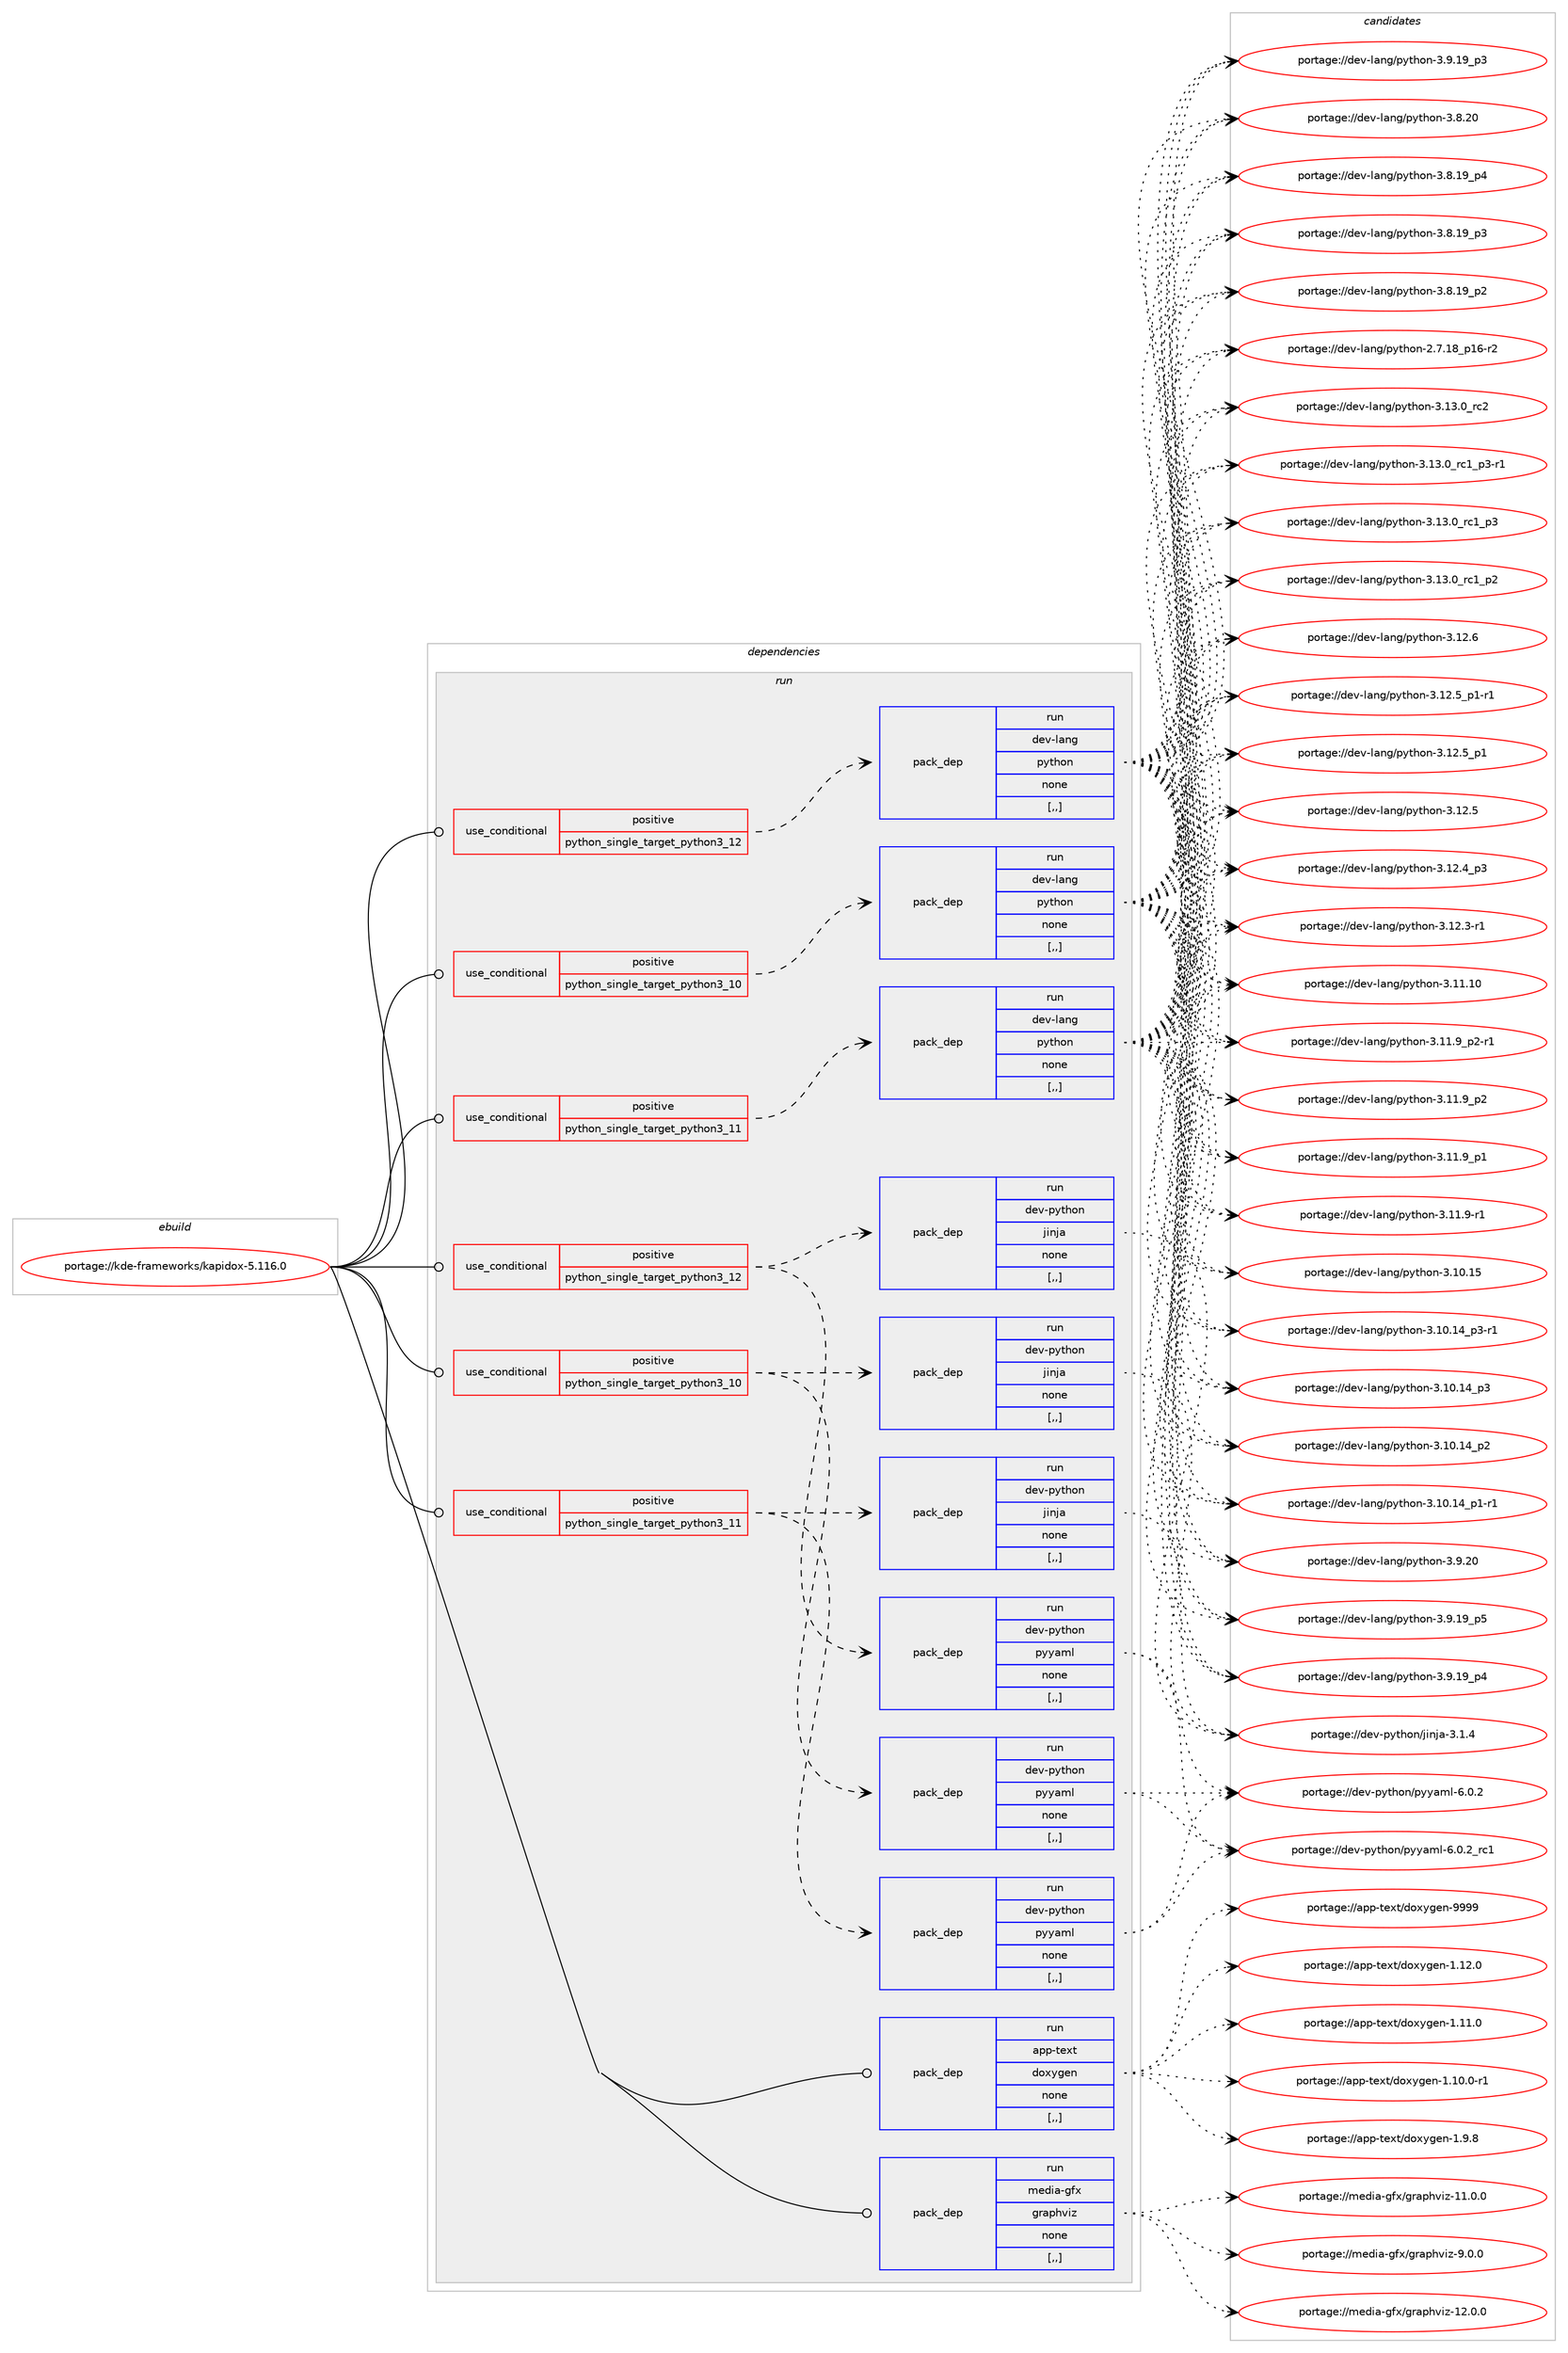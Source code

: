 digraph prolog {

# *************
# Graph options
# *************

newrank=true;
concentrate=true;
compound=true;
graph [rankdir=LR,fontname=Helvetica,fontsize=10,ranksep=1.5];#, ranksep=2.5, nodesep=0.2];
edge  [arrowhead=vee];
node  [fontname=Helvetica,fontsize=10];

# **********
# The ebuild
# **********

subgraph cluster_leftcol {
color=gray;
label=<<i>ebuild</i>>;
id [label="portage://kde-frameworks/kapidox-5.116.0", color=red, width=4, href="../kde-frameworks/kapidox-5.116.0.svg"];
}

# ****************
# The dependencies
# ****************

subgraph cluster_midcol {
color=gray;
label=<<i>dependencies</i>>;
subgraph cluster_compile {
fillcolor="#eeeeee";
style=filled;
label=<<i>compile</i>>;
}
subgraph cluster_compileandrun {
fillcolor="#eeeeee";
style=filled;
label=<<i>compile and run</i>>;
}
subgraph cluster_run {
fillcolor="#eeeeee";
style=filled;
label=<<i>run</i>>;
subgraph cond199519 {
dependency765642 [label=<<TABLE BORDER="0" CELLBORDER="1" CELLSPACING="0" CELLPADDING="4"><TR><TD ROWSPAN="3" CELLPADDING="10">use_conditional</TD></TR><TR><TD>positive</TD></TR><TR><TD>python_single_target_python3_10</TD></TR></TABLE>>, shape=none, color=red];
subgraph pack560410 {
dependency765643 [label=<<TABLE BORDER="0" CELLBORDER="1" CELLSPACING="0" CELLPADDING="4" WIDTH="220"><TR><TD ROWSPAN="6" CELLPADDING="30">pack_dep</TD></TR><TR><TD WIDTH="110">run</TD></TR><TR><TD>dev-lang</TD></TR><TR><TD>python</TD></TR><TR><TD>none</TD></TR><TR><TD>[,,]</TD></TR></TABLE>>, shape=none, color=blue];
}
dependency765642:e -> dependency765643:w [weight=20,style="dashed",arrowhead="vee"];
}
id:e -> dependency765642:w [weight=20,style="solid",arrowhead="odot"];
subgraph cond199520 {
dependency765644 [label=<<TABLE BORDER="0" CELLBORDER="1" CELLSPACING="0" CELLPADDING="4"><TR><TD ROWSPAN="3" CELLPADDING="10">use_conditional</TD></TR><TR><TD>positive</TD></TR><TR><TD>python_single_target_python3_10</TD></TR></TABLE>>, shape=none, color=red];
subgraph pack560411 {
dependency765645 [label=<<TABLE BORDER="0" CELLBORDER="1" CELLSPACING="0" CELLPADDING="4" WIDTH="220"><TR><TD ROWSPAN="6" CELLPADDING="30">pack_dep</TD></TR><TR><TD WIDTH="110">run</TD></TR><TR><TD>dev-python</TD></TR><TR><TD>jinja</TD></TR><TR><TD>none</TD></TR><TR><TD>[,,]</TD></TR></TABLE>>, shape=none, color=blue];
}
dependency765644:e -> dependency765645:w [weight=20,style="dashed",arrowhead="vee"];
subgraph pack560412 {
dependency765646 [label=<<TABLE BORDER="0" CELLBORDER="1" CELLSPACING="0" CELLPADDING="4" WIDTH="220"><TR><TD ROWSPAN="6" CELLPADDING="30">pack_dep</TD></TR><TR><TD WIDTH="110">run</TD></TR><TR><TD>dev-python</TD></TR><TR><TD>pyyaml</TD></TR><TR><TD>none</TD></TR><TR><TD>[,,]</TD></TR></TABLE>>, shape=none, color=blue];
}
dependency765644:e -> dependency765646:w [weight=20,style="dashed",arrowhead="vee"];
}
id:e -> dependency765644:w [weight=20,style="solid",arrowhead="odot"];
subgraph cond199521 {
dependency765647 [label=<<TABLE BORDER="0" CELLBORDER="1" CELLSPACING="0" CELLPADDING="4"><TR><TD ROWSPAN="3" CELLPADDING="10">use_conditional</TD></TR><TR><TD>positive</TD></TR><TR><TD>python_single_target_python3_11</TD></TR></TABLE>>, shape=none, color=red];
subgraph pack560413 {
dependency765648 [label=<<TABLE BORDER="0" CELLBORDER="1" CELLSPACING="0" CELLPADDING="4" WIDTH="220"><TR><TD ROWSPAN="6" CELLPADDING="30">pack_dep</TD></TR><TR><TD WIDTH="110">run</TD></TR><TR><TD>dev-lang</TD></TR><TR><TD>python</TD></TR><TR><TD>none</TD></TR><TR><TD>[,,]</TD></TR></TABLE>>, shape=none, color=blue];
}
dependency765647:e -> dependency765648:w [weight=20,style="dashed",arrowhead="vee"];
}
id:e -> dependency765647:w [weight=20,style="solid",arrowhead="odot"];
subgraph cond199522 {
dependency765649 [label=<<TABLE BORDER="0" CELLBORDER="1" CELLSPACING="0" CELLPADDING="4"><TR><TD ROWSPAN="3" CELLPADDING="10">use_conditional</TD></TR><TR><TD>positive</TD></TR><TR><TD>python_single_target_python3_11</TD></TR></TABLE>>, shape=none, color=red];
subgraph pack560414 {
dependency765650 [label=<<TABLE BORDER="0" CELLBORDER="1" CELLSPACING="0" CELLPADDING="4" WIDTH="220"><TR><TD ROWSPAN="6" CELLPADDING="30">pack_dep</TD></TR><TR><TD WIDTH="110">run</TD></TR><TR><TD>dev-python</TD></TR><TR><TD>jinja</TD></TR><TR><TD>none</TD></TR><TR><TD>[,,]</TD></TR></TABLE>>, shape=none, color=blue];
}
dependency765649:e -> dependency765650:w [weight=20,style="dashed",arrowhead="vee"];
subgraph pack560415 {
dependency765651 [label=<<TABLE BORDER="0" CELLBORDER="1" CELLSPACING="0" CELLPADDING="4" WIDTH="220"><TR><TD ROWSPAN="6" CELLPADDING="30">pack_dep</TD></TR><TR><TD WIDTH="110">run</TD></TR><TR><TD>dev-python</TD></TR><TR><TD>pyyaml</TD></TR><TR><TD>none</TD></TR><TR><TD>[,,]</TD></TR></TABLE>>, shape=none, color=blue];
}
dependency765649:e -> dependency765651:w [weight=20,style="dashed",arrowhead="vee"];
}
id:e -> dependency765649:w [weight=20,style="solid",arrowhead="odot"];
subgraph cond199523 {
dependency765652 [label=<<TABLE BORDER="0" CELLBORDER="1" CELLSPACING="0" CELLPADDING="4"><TR><TD ROWSPAN="3" CELLPADDING="10">use_conditional</TD></TR><TR><TD>positive</TD></TR><TR><TD>python_single_target_python3_12</TD></TR></TABLE>>, shape=none, color=red];
subgraph pack560416 {
dependency765653 [label=<<TABLE BORDER="0" CELLBORDER="1" CELLSPACING="0" CELLPADDING="4" WIDTH="220"><TR><TD ROWSPAN="6" CELLPADDING="30">pack_dep</TD></TR><TR><TD WIDTH="110">run</TD></TR><TR><TD>dev-lang</TD></TR><TR><TD>python</TD></TR><TR><TD>none</TD></TR><TR><TD>[,,]</TD></TR></TABLE>>, shape=none, color=blue];
}
dependency765652:e -> dependency765653:w [weight=20,style="dashed",arrowhead="vee"];
}
id:e -> dependency765652:w [weight=20,style="solid",arrowhead="odot"];
subgraph cond199524 {
dependency765654 [label=<<TABLE BORDER="0" CELLBORDER="1" CELLSPACING="0" CELLPADDING="4"><TR><TD ROWSPAN="3" CELLPADDING="10">use_conditional</TD></TR><TR><TD>positive</TD></TR><TR><TD>python_single_target_python3_12</TD></TR></TABLE>>, shape=none, color=red];
subgraph pack560417 {
dependency765655 [label=<<TABLE BORDER="0" CELLBORDER="1" CELLSPACING="0" CELLPADDING="4" WIDTH="220"><TR><TD ROWSPAN="6" CELLPADDING="30">pack_dep</TD></TR><TR><TD WIDTH="110">run</TD></TR><TR><TD>dev-python</TD></TR><TR><TD>jinja</TD></TR><TR><TD>none</TD></TR><TR><TD>[,,]</TD></TR></TABLE>>, shape=none, color=blue];
}
dependency765654:e -> dependency765655:w [weight=20,style="dashed",arrowhead="vee"];
subgraph pack560418 {
dependency765656 [label=<<TABLE BORDER="0" CELLBORDER="1" CELLSPACING="0" CELLPADDING="4" WIDTH="220"><TR><TD ROWSPAN="6" CELLPADDING="30">pack_dep</TD></TR><TR><TD WIDTH="110">run</TD></TR><TR><TD>dev-python</TD></TR><TR><TD>pyyaml</TD></TR><TR><TD>none</TD></TR><TR><TD>[,,]</TD></TR></TABLE>>, shape=none, color=blue];
}
dependency765654:e -> dependency765656:w [weight=20,style="dashed",arrowhead="vee"];
}
id:e -> dependency765654:w [weight=20,style="solid",arrowhead="odot"];
subgraph pack560419 {
dependency765657 [label=<<TABLE BORDER="0" CELLBORDER="1" CELLSPACING="0" CELLPADDING="4" WIDTH="220"><TR><TD ROWSPAN="6" CELLPADDING="30">pack_dep</TD></TR><TR><TD WIDTH="110">run</TD></TR><TR><TD>app-text</TD></TR><TR><TD>doxygen</TD></TR><TR><TD>none</TD></TR><TR><TD>[,,]</TD></TR></TABLE>>, shape=none, color=blue];
}
id:e -> dependency765657:w [weight=20,style="solid",arrowhead="odot"];
subgraph pack560420 {
dependency765658 [label=<<TABLE BORDER="0" CELLBORDER="1" CELLSPACING="0" CELLPADDING="4" WIDTH="220"><TR><TD ROWSPAN="6" CELLPADDING="30">pack_dep</TD></TR><TR><TD WIDTH="110">run</TD></TR><TR><TD>media-gfx</TD></TR><TR><TD>graphviz</TD></TR><TR><TD>none</TD></TR><TR><TD>[,,]</TD></TR></TABLE>>, shape=none, color=blue];
}
id:e -> dependency765658:w [weight=20,style="solid",arrowhead="odot"];
}
}

# **************
# The candidates
# **************

subgraph cluster_choices {
rank=same;
color=gray;
label=<<i>candidates</i>>;

subgraph choice560410 {
color=black;
nodesep=1;
choice10010111845108971101034711212111610411111045514649514648951149950 [label="portage://dev-lang/python-3.13.0_rc2", color=red, width=4,href="../dev-lang/python-3.13.0_rc2.svg"];
choice1001011184510897110103471121211161041111104551464951464895114994995112514511449 [label="portage://dev-lang/python-3.13.0_rc1_p3-r1", color=red, width=4,href="../dev-lang/python-3.13.0_rc1_p3-r1.svg"];
choice100101118451089711010347112121116104111110455146495146489511499499511251 [label="portage://dev-lang/python-3.13.0_rc1_p3", color=red, width=4,href="../dev-lang/python-3.13.0_rc1_p3.svg"];
choice100101118451089711010347112121116104111110455146495146489511499499511250 [label="portage://dev-lang/python-3.13.0_rc1_p2", color=red, width=4,href="../dev-lang/python-3.13.0_rc1_p2.svg"];
choice10010111845108971101034711212111610411111045514649504654 [label="portage://dev-lang/python-3.12.6", color=red, width=4,href="../dev-lang/python-3.12.6.svg"];
choice1001011184510897110103471121211161041111104551464950465395112494511449 [label="portage://dev-lang/python-3.12.5_p1-r1", color=red, width=4,href="../dev-lang/python-3.12.5_p1-r1.svg"];
choice100101118451089711010347112121116104111110455146495046539511249 [label="portage://dev-lang/python-3.12.5_p1", color=red, width=4,href="../dev-lang/python-3.12.5_p1.svg"];
choice10010111845108971101034711212111610411111045514649504653 [label="portage://dev-lang/python-3.12.5", color=red, width=4,href="../dev-lang/python-3.12.5.svg"];
choice100101118451089711010347112121116104111110455146495046529511251 [label="portage://dev-lang/python-3.12.4_p3", color=red, width=4,href="../dev-lang/python-3.12.4_p3.svg"];
choice100101118451089711010347112121116104111110455146495046514511449 [label="portage://dev-lang/python-3.12.3-r1", color=red, width=4,href="../dev-lang/python-3.12.3-r1.svg"];
choice1001011184510897110103471121211161041111104551464949464948 [label="portage://dev-lang/python-3.11.10", color=red, width=4,href="../dev-lang/python-3.11.10.svg"];
choice1001011184510897110103471121211161041111104551464949465795112504511449 [label="portage://dev-lang/python-3.11.9_p2-r1", color=red, width=4,href="../dev-lang/python-3.11.9_p2-r1.svg"];
choice100101118451089711010347112121116104111110455146494946579511250 [label="portage://dev-lang/python-3.11.9_p2", color=red, width=4,href="../dev-lang/python-3.11.9_p2.svg"];
choice100101118451089711010347112121116104111110455146494946579511249 [label="portage://dev-lang/python-3.11.9_p1", color=red, width=4,href="../dev-lang/python-3.11.9_p1.svg"];
choice100101118451089711010347112121116104111110455146494946574511449 [label="portage://dev-lang/python-3.11.9-r1", color=red, width=4,href="../dev-lang/python-3.11.9-r1.svg"];
choice1001011184510897110103471121211161041111104551464948464953 [label="portage://dev-lang/python-3.10.15", color=red, width=4,href="../dev-lang/python-3.10.15.svg"];
choice100101118451089711010347112121116104111110455146494846495295112514511449 [label="portage://dev-lang/python-3.10.14_p3-r1", color=red, width=4,href="../dev-lang/python-3.10.14_p3-r1.svg"];
choice10010111845108971101034711212111610411111045514649484649529511251 [label="portage://dev-lang/python-3.10.14_p3", color=red, width=4,href="../dev-lang/python-3.10.14_p3.svg"];
choice10010111845108971101034711212111610411111045514649484649529511250 [label="portage://dev-lang/python-3.10.14_p2", color=red, width=4,href="../dev-lang/python-3.10.14_p2.svg"];
choice100101118451089711010347112121116104111110455146494846495295112494511449 [label="portage://dev-lang/python-3.10.14_p1-r1", color=red, width=4,href="../dev-lang/python-3.10.14_p1-r1.svg"];
choice10010111845108971101034711212111610411111045514657465048 [label="portage://dev-lang/python-3.9.20", color=red, width=4,href="../dev-lang/python-3.9.20.svg"];
choice100101118451089711010347112121116104111110455146574649579511253 [label="portage://dev-lang/python-3.9.19_p5", color=red, width=4,href="../dev-lang/python-3.9.19_p5.svg"];
choice100101118451089711010347112121116104111110455146574649579511252 [label="portage://dev-lang/python-3.9.19_p4", color=red, width=4,href="../dev-lang/python-3.9.19_p4.svg"];
choice100101118451089711010347112121116104111110455146574649579511251 [label="portage://dev-lang/python-3.9.19_p3", color=red, width=4,href="../dev-lang/python-3.9.19_p3.svg"];
choice10010111845108971101034711212111610411111045514656465048 [label="portage://dev-lang/python-3.8.20", color=red, width=4,href="../dev-lang/python-3.8.20.svg"];
choice100101118451089711010347112121116104111110455146564649579511252 [label="portage://dev-lang/python-3.8.19_p4", color=red, width=4,href="../dev-lang/python-3.8.19_p4.svg"];
choice100101118451089711010347112121116104111110455146564649579511251 [label="portage://dev-lang/python-3.8.19_p3", color=red, width=4,href="../dev-lang/python-3.8.19_p3.svg"];
choice100101118451089711010347112121116104111110455146564649579511250 [label="portage://dev-lang/python-3.8.19_p2", color=red, width=4,href="../dev-lang/python-3.8.19_p2.svg"];
choice100101118451089711010347112121116104111110455046554649569511249544511450 [label="portage://dev-lang/python-2.7.18_p16-r2", color=red, width=4,href="../dev-lang/python-2.7.18_p16-r2.svg"];
dependency765643:e -> choice10010111845108971101034711212111610411111045514649514648951149950:w [style=dotted,weight="100"];
dependency765643:e -> choice1001011184510897110103471121211161041111104551464951464895114994995112514511449:w [style=dotted,weight="100"];
dependency765643:e -> choice100101118451089711010347112121116104111110455146495146489511499499511251:w [style=dotted,weight="100"];
dependency765643:e -> choice100101118451089711010347112121116104111110455146495146489511499499511250:w [style=dotted,weight="100"];
dependency765643:e -> choice10010111845108971101034711212111610411111045514649504654:w [style=dotted,weight="100"];
dependency765643:e -> choice1001011184510897110103471121211161041111104551464950465395112494511449:w [style=dotted,weight="100"];
dependency765643:e -> choice100101118451089711010347112121116104111110455146495046539511249:w [style=dotted,weight="100"];
dependency765643:e -> choice10010111845108971101034711212111610411111045514649504653:w [style=dotted,weight="100"];
dependency765643:e -> choice100101118451089711010347112121116104111110455146495046529511251:w [style=dotted,weight="100"];
dependency765643:e -> choice100101118451089711010347112121116104111110455146495046514511449:w [style=dotted,weight="100"];
dependency765643:e -> choice1001011184510897110103471121211161041111104551464949464948:w [style=dotted,weight="100"];
dependency765643:e -> choice1001011184510897110103471121211161041111104551464949465795112504511449:w [style=dotted,weight="100"];
dependency765643:e -> choice100101118451089711010347112121116104111110455146494946579511250:w [style=dotted,weight="100"];
dependency765643:e -> choice100101118451089711010347112121116104111110455146494946579511249:w [style=dotted,weight="100"];
dependency765643:e -> choice100101118451089711010347112121116104111110455146494946574511449:w [style=dotted,weight="100"];
dependency765643:e -> choice1001011184510897110103471121211161041111104551464948464953:w [style=dotted,weight="100"];
dependency765643:e -> choice100101118451089711010347112121116104111110455146494846495295112514511449:w [style=dotted,weight="100"];
dependency765643:e -> choice10010111845108971101034711212111610411111045514649484649529511251:w [style=dotted,weight="100"];
dependency765643:e -> choice10010111845108971101034711212111610411111045514649484649529511250:w [style=dotted,weight="100"];
dependency765643:e -> choice100101118451089711010347112121116104111110455146494846495295112494511449:w [style=dotted,weight="100"];
dependency765643:e -> choice10010111845108971101034711212111610411111045514657465048:w [style=dotted,weight="100"];
dependency765643:e -> choice100101118451089711010347112121116104111110455146574649579511253:w [style=dotted,weight="100"];
dependency765643:e -> choice100101118451089711010347112121116104111110455146574649579511252:w [style=dotted,weight="100"];
dependency765643:e -> choice100101118451089711010347112121116104111110455146574649579511251:w [style=dotted,weight="100"];
dependency765643:e -> choice10010111845108971101034711212111610411111045514656465048:w [style=dotted,weight="100"];
dependency765643:e -> choice100101118451089711010347112121116104111110455146564649579511252:w [style=dotted,weight="100"];
dependency765643:e -> choice100101118451089711010347112121116104111110455146564649579511251:w [style=dotted,weight="100"];
dependency765643:e -> choice100101118451089711010347112121116104111110455146564649579511250:w [style=dotted,weight="100"];
dependency765643:e -> choice100101118451089711010347112121116104111110455046554649569511249544511450:w [style=dotted,weight="100"];
}
subgraph choice560411 {
color=black;
nodesep=1;
choice100101118451121211161041111104710610511010697455146494652 [label="portage://dev-python/jinja-3.1.4", color=red, width=4,href="../dev-python/jinja-3.1.4.svg"];
dependency765645:e -> choice100101118451121211161041111104710610511010697455146494652:w [style=dotted,weight="100"];
}
subgraph choice560412 {
color=black;
nodesep=1;
choice100101118451121211161041111104711212112197109108455446484650951149949 [label="portage://dev-python/pyyaml-6.0.2_rc1", color=red, width=4,href="../dev-python/pyyaml-6.0.2_rc1.svg"];
choice100101118451121211161041111104711212112197109108455446484650 [label="portage://dev-python/pyyaml-6.0.2", color=red, width=4,href="../dev-python/pyyaml-6.0.2.svg"];
dependency765646:e -> choice100101118451121211161041111104711212112197109108455446484650951149949:w [style=dotted,weight="100"];
dependency765646:e -> choice100101118451121211161041111104711212112197109108455446484650:w [style=dotted,weight="100"];
}
subgraph choice560413 {
color=black;
nodesep=1;
choice10010111845108971101034711212111610411111045514649514648951149950 [label="portage://dev-lang/python-3.13.0_rc2", color=red, width=4,href="../dev-lang/python-3.13.0_rc2.svg"];
choice1001011184510897110103471121211161041111104551464951464895114994995112514511449 [label="portage://dev-lang/python-3.13.0_rc1_p3-r1", color=red, width=4,href="../dev-lang/python-3.13.0_rc1_p3-r1.svg"];
choice100101118451089711010347112121116104111110455146495146489511499499511251 [label="portage://dev-lang/python-3.13.0_rc1_p3", color=red, width=4,href="../dev-lang/python-3.13.0_rc1_p3.svg"];
choice100101118451089711010347112121116104111110455146495146489511499499511250 [label="portage://dev-lang/python-3.13.0_rc1_p2", color=red, width=4,href="../dev-lang/python-3.13.0_rc1_p2.svg"];
choice10010111845108971101034711212111610411111045514649504654 [label="portage://dev-lang/python-3.12.6", color=red, width=4,href="../dev-lang/python-3.12.6.svg"];
choice1001011184510897110103471121211161041111104551464950465395112494511449 [label="portage://dev-lang/python-3.12.5_p1-r1", color=red, width=4,href="../dev-lang/python-3.12.5_p1-r1.svg"];
choice100101118451089711010347112121116104111110455146495046539511249 [label="portage://dev-lang/python-3.12.5_p1", color=red, width=4,href="../dev-lang/python-3.12.5_p1.svg"];
choice10010111845108971101034711212111610411111045514649504653 [label="portage://dev-lang/python-3.12.5", color=red, width=4,href="../dev-lang/python-3.12.5.svg"];
choice100101118451089711010347112121116104111110455146495046529511251 [label="portage://dev-lang/python-3.12.4_p3", color=red, width=4,href="../dev-lang/python-3.12.4_p3.svg"];
choice100101118451089711010347112121116104111110455146495046514511449 [label="portage://dev-lang/python-3.12.3-r1", color=red, width=4,href="../dev-lang/python-3.12.3-r1.svg"];
choice1001011184510897110103471121211161041111104551464949464948 [label="portage://dev-lang/python-3.11.10", color=red, width=4,href="../dev-lang/python-3.11.10.svg"];
choice1001011184510897110103471121211161041111104551464949465795112504511449 [label="portage://dev-lang/python-3.11.9_p2-r1", color=red, width=4,href="../dev-lang/python-3.11.9_p2-r1.svg"];
choice100101118451089711010347112121116104111110455146494946579511250 [label="portage://dev-lang/python-3.11.9_p2", color=red, width=4,href="../dev-lang/python-3.11.9_p2.svg"];
choice100101118451089711010347112121116104111110455146494946579511249 [label="portage://dev-lang/python-3.11.9_p1", color=red, width=4,href="../dev-lang/python-3.11.9_p1.svg"];
choice100101118451089711010347112121116104111110455146494946574511449 [label="portage://dev-lang/python-3.11.9-r1", color=red, width=4,href="../dev-lang/python-3.11.9-r1.svg"];
choice1001011184510897110103471121211161041111104551464948464953 [label="portage://dev-lang/python-3.10.15", color=red, width=4,href="../dev-lang/python-3.10.15.svg"];
choice100101118451089711010347112121116104111110455146494846495295112514511449 [label="portage://dev-lang/python-3.10.14_p3-r1", color=red, width=4,href="../dev-lang/python-3.10.14_p3-r1.svg"];
choice10010111845108971101034711212111610411111045514649484649529511251 [label="portage://dev-lang/python-3.10.14_p3", color=red, width=4,href="../dev-lang/python-3.10.14_p3.svg"];
choice10010111845108971101034711212111610411111045514649484649529511250 [label="portage://dev-lang/python-3.10.14_p2", color=red, width=4,href="../dev-lang/python-3.10.14_p2.svg"];
choice100101118451089711010347112121116104111110455146494846495295112494511449 [label="portage://dev-lang/python-3.10.14_p1-r1", color=red, width=4,href="../dev-lang/python-3.10.14_p1-r1.svg"];
choice10010111845108971101034711212111610411111045514657465048 [label="portage://dev-lang/python-3.9.20", color=red, width=4,href="../dev-lang/python-3.9.20.svg"];
choice100101118451089711010347112121116104111110455146574649579511253 [label="portage://dev-lang/python-3.9.19_p5", color=red, width=4,href="../dev-lang/python-3.9.19_p5.svg"];
choice100101118451089711010347112121116104111110455146574649579511252 [label="portage://dev-lang/python-3.9.19_p4", color=red, width=4,href="../dev-lang/python-3.9.19_p4.svg"];
choice100101118451089711010347112121116104111110455146574649579511251 [label="portage://dev-lang/python-3.9.19_p3", color=red, width=4,href="../dev-lang/python-3.9.19_p3.svg"];
choice10010111845108971101034711212111610411111045514656465048 [label="portage://dev-lang/python-3.8.20", color=red, width=4,href="../dev-lang/python-3.8.20.svg"];
choice100101118451089711010347112121116104111110455146564649579511252 [label="portage://dev-lang/python-3.8.19_p4", color=red, width=4,href="../dev-lang/python-3.8.19_p4.svg"];
choice100101118451089711010347112121116104111110455146564649579511251 [label="portage://dev-lang/python-3.8.19_p3", color=red, width=4,href="../dev-lang/python-3.8.19_p3.svg"];
choice100101118451089711010347112121116104111110455146564649579511250 [label="portage://dev-lang/python-3.8.19_p2", color=red, width=4,href="../dev-lang/python-3.8.19_p2.svg"];
choice100101118451089711010347112121116104111110455046554649569511249544511450 [label="portage://dev-lang/python-2.7.18_p16-r2", color=red, width=4,href="../dev-lang/python-2.7.18_p16-r2.svg"];
dependency765648:e -> choice10010111845108971101034711212111610411111045514649514648951149950:w [style=dotted,weight="100"];
dependency765648:e -> choice1001011184510897110103471121211161041111104551464951464895114994995112514511449:w [style=dotted,weight="100"];
dependency765648:e -> choice100101118451089711010347112121116104111110455146495146489511499499511251:w [style=dotted,weight="100"];
dependency765648:e -> choice100101118451089711010347112121116104111110455146495146489511499499511250:w [style=dotted,weight="100"];
dependency765648:e -> choice10010111845108971101034711212111610411111045514649504654:w [style=dotted,weight="100"];
dependency765648:e -> choice1001011184510897110103471121211161041111104551464950465395112494511449:w [style=dotted,weight="100"];
dependency765648:e -> choice100101118451089711010347112121116104111110455146495046539511249:w [style=dotted,weight="100"];
dependency765648:e -> choice10010111845108971101034711212111610411111045514649504653:w [style=dotted,weight="100"];
dependency765648:e -> choice100101118451089711010347112121116104111110455146495046529511251:w [style=dotted,weight="100"];
dependency765648:e -> choice100101118451089711010347112121116104111110455146495046514511449:w [style=dotted,weight="100"];
dependency765648:e -> choice1001011184510897110103471121211161041111104551464949464948:w [style=dotted,weight="100"];
dependency765648:e -> choice1001011184510897110103471121211161041111104551464949465795112504511449:w [style=dotted,weight="100"];
dependency765648:e -> choice100101118451089711010347112121116104111110455146494946579511250:w [style=dotted,weight="100"];
dependency765648:e -> choice100101118451089711010347112121116104111110455146494946579511249:w [style=dotted,weight="100"];
dependency765648:e -> choice100101118451089711010347112121116104111110455146494946574511449:w [style=dotted,weight="100"];
dependency765648:e -> choice1001011184510897110103471121211161041111104551464948464953:w [style=dotted,weight="100"];
dependency765648:e -> choice100101118451089711010347112121116104111110455146494846495295112514511449:w [style=dotted,weight="100"];
dependency765648:e -> choice10010111845108971101034711212111610411111045514649484649529511251:w [style=dotted,weight="100"];
dependency765648:e -> choice10010111845108971101034711212111610411111045514649484649529511250:w [style=dotted,weight="100"];
dependency765648:e -> choice100101118451089711010347112121116104111110455146494846495295112494511449:w [style=dotted,weight="100"];
dependency765648:e -> choice10010111845108971101034711212111610411111045514657465048:w [style=dotted,weight="100"];
dependency765648:e -> choice100101118451089711010347112121116104111110455146574649579511253:w [style=dotted,weight="100"];
dependency765648:e -> choice100101118451089711010347112121116104111110455146574649579511252:w [style=dotted,weight="100"];
dependency765648:e -> choice100101118451089711010347112121116104111110455146574649579511251:w [style=dotted,weight="100"];
dependency765648:e -> choice10010111845108971101034711212111610411111045514656465048:w [style=dotted,weight="100"];
dependency765648:e -> choice100101118451089711010347112121116104111110455146564649579511252:w [style=dotted,weight="100"];
dependency765648:e -> choice100101118451089711010347112121116104111110455146564649579511251:w [style=dotted,weight="100"];
dependency765648:e -> choice100101118451089711010347112121116104111110455146564649579511250:w [style=dotted,weight="100"];
dependency765648:e -> choice100101118451089711010347112121116104111110455046554649569511249544511450:w [style=dotted,weight="100"];
}
subgraph choice560414 {
color=black;
nodesep=1;
choice100101118451121211161041111104710610511010697455146494652 [label="portage://dev-python/jinja-3.1.4", color=red, width=4,href="../dev-python/jinja-3.1.4.svg"];
dependency765650:e -> choice100101118451121211161041111104710610511010697455146494652:w [style=dotted,weight="100"];
}
subgraph choice560415 {
color=black;
nodesep=1;
choice100101118451121211161041111104711212112197109108455446484650951149949 [label="portage://dev-python/pyyaml-6.0.2_rc1", color=red, width=4,href="../dev-python/pyyaml-6.0.2_rc1.svg"];
choice100101118451121211161041111104711212112197109108455446484650 [label="portage://dev-python/pyyaml-6.0.2", color=red, width=4,href="../dev-python/pyyaml-6.0.2.svg"];
dependency765651:e -> choice100101118451121211161041111104711212112197109108455446484650951149949:w [style=dotted,weight="100"];
dependency765651:e -> choice100101118451121211161041111104711212112197109108455446484650:w [style=dotted,weight="100"];
}
subgraph choice560416 {
color=black;
nodesep=1;
choice10010111845108971101034711212111610411111045514649514648951149950 [label="portage://dev-lang/python-3.13.0_rc2", color=red, width=4,href="../dev-lang/python-3.13.0_rc2.svg"];
choice1001011184510897110103471121211161041111104551464951464895114994995112514511449 [label="portage://dev-lang/python-3.13.0_rc1_p3-r1", color=red, width=4,href="../dev-lang/python-3.13.0_rc1_p3-r1.svg"];
choice100101118451089711010347112121116104111110455146495146489511499499511251 [label="portage://dev-lang/python-3.13.0_rc1_p3", color=red, width=4,href="../dev-lang/python-3.13.0_rc1_p3.svg"];
choice100101118451089711010347112121116104111110455146495146489511499499511250 [label="portage://dev-lang/python-3.13.0_rc1_p2", color=red, width=4,href="../dev-lang/python-3.13.0_rc1_p2.svg"];
choice10010111845108971101034711212111610411111045514649504654 [label="portage://dev-lang/python-3.12.6", color=red, width=4,href="../dev-lang/python-3.12.6.svg"];
choice1001011184510897110103471121211161041111104551464950465395112494511449 [label="portage://dev-lang/python-3.12.5_p1-r1", color=red, width=4,href="../dev-lang/python-3.12.5_p1-r1.svg"];
choice100101118451089711010347112121116104111110455146495046539511249 [label="portage://dev-lang/python-3.12.5_p1", color=red, width=4,href="../dev-lang/python-3.12.5_p1.svg"];
choice10010111845108971101034711212111610411111045514649504653 [label="portage://dev-lang/python-3.12.5", color=red, width=4,href="../dev-lang/python-3.12.5.svg"];
choice100101118451089711010347112121116104111110455146495046529511251 [label="portage://dev-lang/python-3.12.4_p3", color=red, width=4,href="../dev-lang/python-3.12.4_p3.svg"];
choice100101118451089711010347112121116104111110455146495046514511449 [label="portage://dev-lang/python-3.12.3-r1", color=red, width=4,href="../dev-lang/python-3.12.3-r1.svg"];
choice1001011184510897110103471121211161041111104551464949464948 [label="portage://dev-lang/python-3.11.10", color=red, width=4,href="../dev-lang/python-3.11.10.svg"];
choice1001011184510897110103471121211161041111104551464949465795112504511449 [label="portage://dev-lang/python-3.11.9_p2-r1", color=red, width=4,href="../dev-lang/python-3.11.9_p2-r1.svg"];
choice100101118451089711010347112121116104111110455146494946579511250 [label="portage://dev-lang/python-3.11.9_p2", color=red, width=4,href="../dev-lang/python-3.11.9_p2.svg"];
choice100101118451089711010347112121116104111110455146494946579511249 [label="portage://dev-lang/python-3.11.9_p1", color=red, width=4,href="../dev-lang/python-3.11.9_p1.svg"];
choice100101118451089711010347112121116104111110455146494946574511449 [label="portage://dev-lang/python-3.11.9-r1", color=red, width=4,href="../dev-lang/python-3.11.9-r1.svg"];
choice1001011184510897110103471121211161041111104551464948464953 [label="portage://dev-lang/python-3.10.15", color=red, width=4,href="../dev-lang/python-3.10.15.svg"];
choice100101118451089711010347112121116104111110455146494846495295112514511449 [label="portage://dev-lang/python-3.10.14_p3-r1", color=red, width=4,href="../dev-lang/python-3.10.14_p3-r1.svg"];
choice10010111845108971101034711212111610411111045514649484649529511251 [label="portage://dev-lang/python-3.10.14_p3", color=red, width=4,href="../dev-lang/python-3.10.14_p3.svg"];
choice10010111845108971101034711212111610411111045514649484649529511250 [label="portage://dev-lang/python-3.10.14_p2", color=red, width=4,href="../dev-lang/python-3.10.14_p2.svg"];
choice100101118451089711010347112121116104111110455146494846495295112494511449 [label="portage://dev-lang/python-3.10.14_p1-r1", color=red, width=4,href="../dev-lang/python-3.10.14_p1-r1.svg"];
choice10010111845108971101034711212111610411111045514657465048 [label="portage://dev-lang/python-3.9.20", color=red, width=4,href="../dev-lang/python-3.9.20.svg"];
choice100101118451089711010347112121116104111110455146574649579511253 [label="portage://dev-lang/python-3.9.19_p5", color=red, width=4,href="../dev-lang/python-3.9.19_p5.svg"];
choice100101118451089711010347112121116104111110455146574649579511252 [label="portage://dev-lang/python-3.9.19_p4", color=red, width=4,href="../dev-lang/python-3.9.19_p4.svg"];
choice100101118451089711010347112121116104111110455146574649579511251 [label="portage://dev-lang/python-3.9.19_p3", color=red, width=4,href="../dev-lang/python-3.9.19_p3.svg"];
choice10010111845108971101034711212111610411111045514656465048 [label="portage://dev-lang/python-3.8.20", color=red, width=4,href="../dev-lang/python-3.8.20.svg"];
choice100101118451089711010347112121116104111110455146564649579511252 [label="portage://dev-lang/python-3.8.19_p4", color=red, width=4,href="../dev-lang/python-3.8.19_p4.svg"];
choice100101118451089711010347112121116104111110455146564649579511251 [label="portage://dev-lang/python-3.8.19_p3", color=red, width=4,href="../dev-lang/python-3.8.19_p3.svg"];
choice100101118451089711010347112121116104111110455146564649579511250 [label="portage://dev-lang/python-3.8.19_p2", color=red, width=4,href="../dev-lang/python-3.8.19_p2.svg"];
choice100101118451089711010347112121116104111110455046554649569511249544511450 [label="portage://dev-lang/python-2.7.18_p16-r2", color=red, width=4,href="../dev-lang/python-2.7.18_p16-r2.svg"];
dependency765653:e -> choice10010111845108971101034711212111610411111045514649514648951149950:w [style=dotted,weight="100"];
dependency765653:e -> choice1001011184510897110103471121211161041111104551464951464895114994995112514511449:w [style=dotted,weight="100"];
dependency765653:e -> choice100101118451089711010347112121116104111110455146495146489511499499511251:w [style=dotted,weight="100"];
dependency765653:e -> choice100101118451089711010347112121116104111110455146495146489511499499511250:w [style=dotted,weight="100"];
dependency765653:e -> choice10010111845108971101034711212111610411111045514649504654:w [style=dotted,weight="100"];
dependency765653:e -> choice1001011184510897110103471121211161041111104551464950465395112494511449:w [style=dotted,weight="100"];
dependency765653:e -> choice100101118451089711010347112121116104111110455146495046539511249:w [style=dotted,weight="100"];
dependency765653:e -> choice10010111845108971101034711212111610411111045514649504653:w [style=dotted,weight="100"];
dependency765653:e -> choice100101118451089711010347112121116104111110455146495046529511251:w [style=dotted,weight="100"];
dependency765653:e -> choice100101118451089711010347112121116104111110455146495046514511449:w [style=dotted,weight="100"];
dependency765653:e -> choice1001011184510897110103471121211161041111104551464949464948:w [style=dotted,weight="100"];
dependency765653:e -> choice1001011184510897110103471121211161041111104551464949465795112504511449:w [style=dotted,weight="100"];
dependency765653:e -> choice100101118451089711010347112121116104111110455146494946579511250:w [style=dotted,weight="100"];
dependency765653:e -> choice100101118451089711010347112121116104111110455146494946579511249:w [style=dotted,weight="100"];
dependency765653:e -> choice100101118451089711010347112121116104111110455146494946574511449:w [style=dotted,weight="100"];
dependency765653:e -> choice1001011184510897110103471121211161041111104551464948464953:w [style=dotted,weight="100"];
dependency765653:e -> choice100101118451089711010347112121116104111110455146494846495295112514511449:w [style=dotted,weight="100"];
dependency765653:e -> choice10010111845108971101034711212111610411111045514649484649529511251:w [style=dotted,weight="100"];
dependency765653:e -> choice10010111845108971101034711212111610411111045514649484649529511250:w [style=dotted,weight="100"];
dependency765653:e -> choice100101118451089711010347112121116104111110455146494846495295112494511449:w [style=dotted,weight="100"];
dependency765653:e -> choice10010111845108971101034711212111610411111045514657465048:w [style=dotted,weight="100"];
dependency765653:e -> choice100101118451089711010347112121116104111110455146574649579511253:w [style=dotted,weight="100"];
dependency765653:e -> choice100101118451089711010347112121116104111110455146574649579511252:w [style=dotted,weight="100"];
dependency765653:e -> choice100101118451089711010347112121116104111110455146574649579511251:w [style=dotted,weight="100"];
dependency765653:e -> choice10010111845108971101034711212111610411111045514656465048:w [style=dotted,weight="100"];
dependency765653:e -> choice100101118451089711010347112121116104111110455146564649579511252:w [style=dotted,weight="100"];
dependency765653:e -> choice100101118451089711010347112121116104111110455146564649579511251:w [style=dotted,weight="100"];
dependency765653:e -> choice100101118451089711010347112121116104111110455146564649579511250:w [style=dotted,weight="100"];
dependency765653:e -> choice100101118451089711010347112121116104111110455046554649569511249544511450:w [style=dotted,weight="100"];
}
subgraph choice560417 {
color=black;
nodesep=1;
choice100101118451121211161041111104710610511010697455146494652 [label="portage://dev-python/jinja-3.1.4", color=red, width=4,href="../dev-python/jinja-3.1.4.svg"];
dependency765655:e -> choice100101118451121211161041111104710610511010697455146494652:w [style=dotted,weight="100"];
}
subgraph choice560418 {
color=black;
nodesep=1;
choice100101118451121211161041111104711212112197109108455446484650951149949 [label="portage://dev-python/pyyaml-6.0.2_rc1", color=red, width=4,href="../dev-python/pyyaml-6.0.2_rc1.svg"];
choice100101118451121211161041111104711212112197109108455446484650 [label="portage://dev-python/pyyaml-6.0.2", color=red, width=4,href="../dev-python/pyyaml-6.0.2.svg"];
dependency765656:e -> choice100101118451121211161041111104711212112197109108455446484650951149949:w [style=dotted,weight="100"];
dependency765656:e -> choice100101118451121211161041111104711212112197109108455446484650:w [style=dotted,weight="100"];
}
subgraph choice560419 {
color=black;
nodesep=1;
choice9711211245116101120116471001111201211031011104557575757 [label="portage://app-text/doxygen-9999", color=red, width=4,href="../app-text/doxygen-9999.svg"];
choice97112112451161011201164710011112012110310111045494649504648 [label="portage://app-text/doxygen-1.12.0", color=red, width=4,href="../app-text/doxygen-1.12.0.svg"];
choice97112112451161011201164710011112012110310111045494649494648 [label="portage://app-text/doxygen-1.11.0", color=red, width=4,href="../app-text/doxygen-1.11.0.svg"];
choice971121124511610112011647100111120121103101110454946494846484511449 [label="portage://app-text/doxygen-1.10.0-r1", color=red, width=4,href="../app-text/doxygen-1.10.0-r1.svg"];
choice971121124511610112011647100111120121103101110454946574656 [label="portage://app-text/doxygen-1.9.8", color=red, width=4,href="../app-text/doxygen-1.9.8.svg"];
dependency765657:e -> choice9711211245116101120116471001111201211031011104557575757:w [style=dotted,weight="100"];
dependency765657:e -> choice97112112451161011201164710011112012110310111045494649504648:w [style=dotted,weight="100"];
dependency765657:e -> choice97112112451161011201164710011112012110310111045494649494648:w [style=dotted,weight="100"];
dependency765657:e -> choice971121124511610112011647100111120121103101110454946494846484511449:w [style=dotted,weight="100"];
dependency765657:e -> choice971121124511610112011647100111120121103101110454946574656:w [style=dotted,weight="100"];
}
subgraph choice560420 {
color=black;
nodesep=1;
choice1091011001059745103102120471031149711210411810512245495046484648 [label="portage://media-gfx/graphviz-12.0.0", color=red, width=4,href="../media-gfx/graphviz-12.0.0.svg"];
choice1091011001059745103102120471031149711210411810512245494946484648 [label="portage://media-gfx/graphviz-11.0.0", color=red, width=4,href="../media-gfx/graphviz-11.0.0.svg"];
choice10910110010597451031021204710311497112104118105122455746484648 [label="portage://media-gfx/graphviz-9.0.0", color=red, width=4,href="../media-gfx/graphviz-9.0.0.svg"];
dependency765658:e -> choice1091011001059745103102120471031149711210411810512245495046484648:w [style=dotted,weight="100"];
dependency765658:e -> choice1091011001059745103102120471031149711210411810512245494946484648:w [style=dotted,weight="100"];
dependency765658:e -> choice10910110010597451031021204710311497112104118105122455746484648:w [style=dotted,weight="100"];
}
}

}
